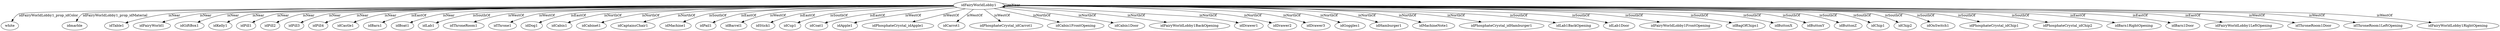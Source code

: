 digraph  {
idFairyWorldLobby1 [node_type=entity_node];
white [node_type=property_node];
idmarble [node_type=property_node];
idTable1 [node_type=entity_node];
idFairyWorld1 [node_type=entity_node];
idGiftBox1 [node_type=entity_node];
idKelly1 [node_type=entity_node];
idPill1 [node_type=entity_node];
idPill2 [node_type=entity_node];
idPill3 [node_type=entity_node];
idPill4 [node_type=entity_node];
idCastle1 [node_type=entity_node];
idBarn1 [node_type=entity_node];
idBoat1 [node_type=entity_node];
idLab1 [node_type=entity_node];
idThroneRoom1 [node_type=entity_node];
idThrone1 [node_type=entity_node];
idDog1 [node_type=entity_node];
idCabin1 [node_type=entity_node];
idCabinet1 [node_type=entity_node];
idCaptainsChair1 [node_type=entity_node];
idMachine1 [node_type=entity_node];
idPail1 [node_type=entity_node];
idBarrel1 [node_type=entity_node];
idStick1 [node_type=entity_node];
idCup1 [node_type=entity_node];
idCoat1 [node_type=entity_node];
idApple1 [node_type=entity_node];
idPhosphateCrystal_idApple1 [node_type=entity_node];
idCarrot1 [node_type=entity_node];
idPhosphateCrystal_idCarrot1 [node_type=entity_node];
idCabin1FrontOpening [node_type=entity_node];
idCabin1Door [node_type=entity_node];
idFairyWorldLobby1BackOpening [node_type=entity_node];
idDrawer1 [node_type=entity_node];
idDrawer2 [node_type=entity_node];
idDrawer3 [node_type=entity_node];
idGoggles1 [node_type=entity_node];
idHamburger1 [node_type=entity_node];
idMachineNote1 [node_type=entity_node];
idPhosphateCrystal_idHamburger1 [node_type=entity_node];
idLab1BackOpening [node_type=entity_node];
idLab1Door [node_type=entity_node];
idFairyWorldLobby1FrontOpening [node_type=entity_node];
idBagOfChips1 [node_type=entity_node];
idButtonX [node_type=entity_node];
idButtonY [node_type=entity_node];
idButtonZ [node_type=entity_node];
idChip1 [node_type=entity_node];
idChip2 [node_type=entity_node];
idOnSwitch1 [node_type=entity_node];
idPhosphateCrystal_idChip1 [node_type=entity_node];
idPhosphateCrystal_idChip2 [node_type=entity_node];
idBarn1RightOpening [node_type=entity_node];
idBarn1Door [node_type=entity_node];
idFairyWorldLobby1LeftOpening [node_type=entity_node];
idThroneRoom1Door [node_type=entity_node];
idThroneRoom1LeftOpening [node_type=entity_node];
idFairyWorldLobby1RightOpening [node_type=entity_node];
idFairyWorldLobby1 -> white  [edge_type=property, label=idFairyWorldLobby1_prop_idColor];
idFairyWorldLobby1 -> idmarble  [edge_type=property, label=idFairyWorldLobby1_prop_idMaterial];
idFairyWorldLobby1 -> idTable1  [edge_type=relationship, label=isNear];
idFairyWorldLobby1 -> idFairyWorld1  [edge_type=relationship, label=isNear];
idFairyWorldLobby1 -> idGiftBox1  [edge_type=relationship, label=isNear];
idFairyWorldLobby1 -> idKelly1  [edge_type=relationship, label=isNear];
idFairyWorldLobby1 -> idPill1  [edge_type=relationship, label=isNear];
idFairyWorldLobby1 -> idPill2  [edge_type=relationship, label=isNear];
idFairyWorldLobby1 -> idPill3  [edge_type=relationship, label=isNear];
idFairyWorldLobby1 -> idPill4  [edge_type=relationship, label=isNear];
idFairyWorldLobby1 -> idFairyWorldLobby1  [edge_type=relationship, label=isNear];
idFairyWorldLobby1 -> idCastle1  [edge_type=relationship, label=isNear];
idFairyWorldLobby1 -> idBarn1  [edge_type=relationship, label=isEastOf];
idFairyWorldLobby1 -> idBoat1  [edge_type=relationship, label=isNear];
idFairyWorldLobby1 -> idLab1  [edge_type=relationship, label=isSouthOf];
idFairyWorldLobby1 -> idThroneRoom1  [edge_type=relationship, label=isWestOf];
idFairyWorldLobby1 -> idThrone1  [edge_type=relationship, label=isWestOf];
idFairyWorldLobby1 -> idDog1  [edge_type=relationship, label=isEastOf];
idFairyWorldLobby1 -> idCabin1  [edge_type=relationship, label=isNorthOf];
idFairyWorldLobby1 -> idCabinet1  [edge_type=relationship, label=isNorthOf];
idFairyWorldLobby1 -> idCaptainsChair1  [edge_type=relationship, label=isNorthOf];
idFairyWorldLobby1 -> idMachine1  [edge_type=relationship, label=isSouthOf];
idFairyWorldLobby1 -> idPail1  [edge_type=relationship, label=isEastOf];
idFairyWorldLobby1 -> idBarrel1  [edge_type=relationship, label=isWestOf];
idFairyWorldLobby1 -> idStick1  [edge_type=relationship, label=isEastOf];
idFairyWorldLobby1 -> idCup1  [edge_type=relationship, label=isSouthOf];
idFairyWorldLobby1 -> idCoat1  [edge_type=relationship, label=isEastOf];
idFairyWorldLobby1 -> idApple1  [edge_type=relationship, label=isWestOf];
idFairyWorldLobby1 -> idPhosphateCrystal_idApple1  [edge_type=relationship, label=isWestOf];
idFairyWorldLobby1 -> idCarrot1  [edge_type=relationship, label=isWestOf];
idFairyWorldLobby1 -> idPhosphateCrystal_idCarrot1  [edge_type=relationship, label=isWestOf];
idFairyWorldLobby1 -> idCabin1FrontOpening  [edge_type=relationship, label=isNorthOf];
idFairyWorldLobby1 -> idCabin1Door  [edge_type=relationship, label=isNorthOf];
idFairyWorldLobby1 -> idFairyWorldLobby1BackOpening  [edge_type=relationship, label=isNorthOf];
idFairyWorldLobby1 -> idDrawer1  [edge_type=relationship, label=isNorthOf];
idFairyWorldLobby1 -> idDrawer2  [edge_type=relationship, label=isNorthOf];
idFairyWorldLobby1 -> idDrawer3  [edge_type=relationship, label=isNorthOf];
idFairyWorldLobby1 -> idGoggles1  [edge_type=relationship, label=isNorthOf];
idFairyWorldLobby1 -> idHamburger1  [edge_type=relationship, label=isNorthOf];
idFairyWorldLobby1 -> idMachineNote1  [edge_type=relationship, label=isNorthOf];
idFairyWorldLobby1 -> idPhosphateCrystal_idHamburger1  [edge_type=relationship, label=isNorthOf];
idFairyWorldLobby1 -> idLab1BackOpening  [edge_type=relationship, label=isSouthOf];
idFairyWorldLobby1 -> idLab1Door  [edge_type=relationship, label=isSouthOf];
idFairyWorldLobby1 -> idFairyWorldLobby1FrontOpening  [edge_type=relationship, label=isSouthOf];
idFairyWorldLobby1 -> idBagOfChips1  [edge_type=relationship, label=isSouthOf];
idFairyWorldLobby1 -> idButtonX  [edge_type=relationship, label=isSouthOf];
idFairyWorldLobby1 -> idButtonY  [edge_type=relationship, label=isSouthOf];
idFairyWorldLobby1 -> idButtonZ  [edge_type=relationship, label=isSouthOf];
idFairyWorldLobby1 -> idChip1  [edge_type=relationship, label=isSouthOf];
idFairyWorldLobby1 -> idChip2  [edge_type=relationship, label=isSouthOf];
idFairyWorldLobby1 -> idOnSwitch1  [edge_type=relationship, label=isSouthOf];
idFairyWorldLobby1 -> idPhosphateCrystal_idChip1  [edge_type=relationship, label=isSouthOf];
idFairyWorldLobby1 -> idPhosphateCrystal_idChip2  [edge_type=relationship, label=isSouthOf];
idFairyWorldLobby1 -> idBarn1RightOpening  [edge_type=relationship, label=isEastOf];
idFairyWorldLobby1 -> idBarn1Door  [edge_type=relationship, label=isEastOf];
idFairyWorldLobby1 -> idFairyWorldLobby1LeftOpening  [edge_type=relationship, label=isEastOf];
idFairyWorldLobby1 -> idThroneRoom1Door  [edge_type=relationship, label=isWestOf];
idFairyWorldLobby1 -> idThroneRoom1LeftOpening  [edge_type=relationship, label=isWestOf];
idFairyWorldLobby1 -> idFairyWorldLobby1RightOpening  [edge_type=relationship, label=isWestOf];
}
